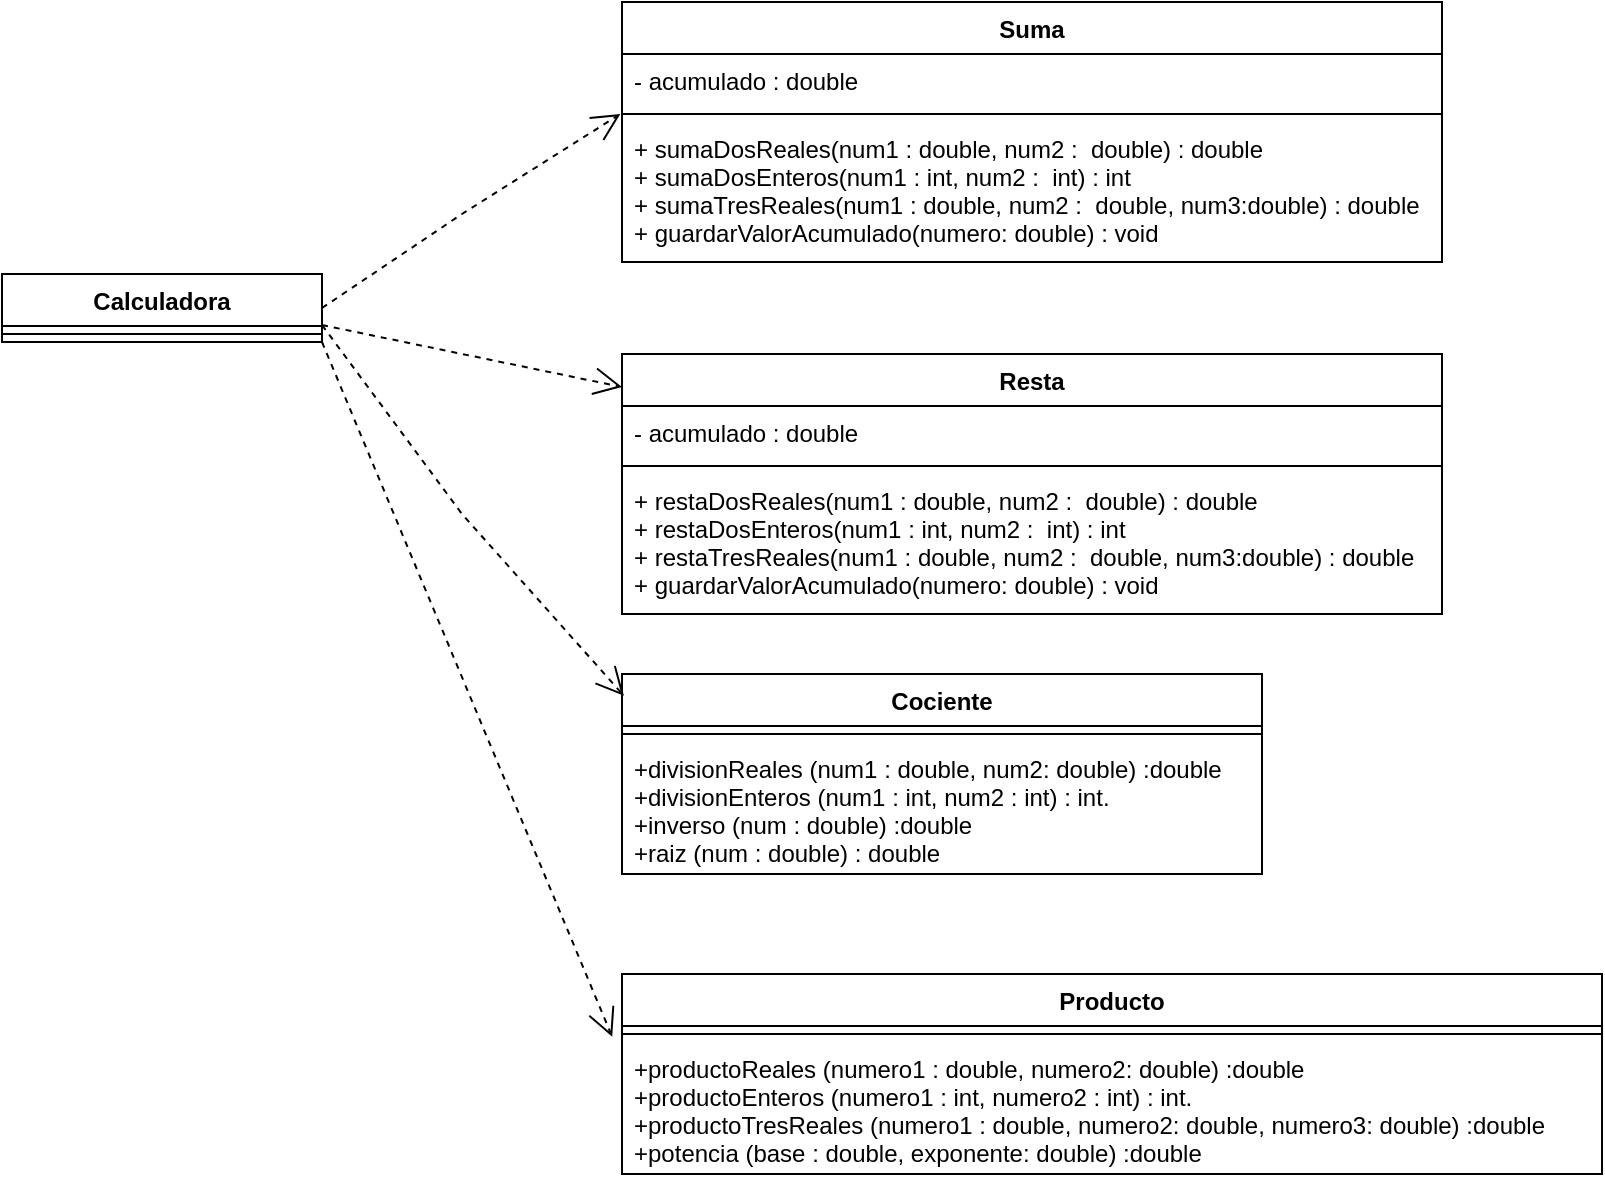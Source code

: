 <mxfile version="16.5.1" type="device"><diagram id="YdJj3rlG13K3du5tPW2P" name="Página-1"><mxGraphModel dx="868" dy="553" grid="1" gridSize="10" guides="1" tooltips="1" connect="1" arrows="1" fold="1" page="1" pageScale="1" pageWidth="827" pageHeight="1169" math="0" shadow="0"><root><mxCell id="0"/><mxCell id="1" parent="0"/><mxCell id="FQW_Z7WnbjGfYWR2CQNw-1" value="Calculadora" style="swimlane;fontStyle=1;align=center;verticalAlign=top;childLayout=stackLayout;horizontal=1;startSize=26;horizontalStack=0;resizeParent=1;resizeParentMax=0;resizeLast=0;collapsible=1;marginBottom=0;" parent="1" vertex="1"><mxGeometry x="40" y="210" width="160" height="34" as="geometry"/></mxCell><mxCell id="FQW_Z7WnbjGfYWR2CQNw-3" value="" style="line;strokeWidth=1;fillColor=none;align=left;verticalAlign=middle;spacingTop=-1;spacingLeft=3;spacingRight=3;rotatable=0;labelPosition=right;points=[];portConstraint=eastwest;" parent="FQW_Z7WnbjGfYWR2CQNw-1" vertex="1"><mxGeometry y="26" width="160" height="8" as="geometry"/></mxCell><mxCell id="FQW_Z7WnbjGfYWR2CQNw-5" value="Suma" style="swimlane;fontStyle=1;align=center;verticalAlign=top;childLayout=stackLayout;horizontal=1;startSize=26;horizontalStack=0;resizeParent=1;resizeParentMax=0;resizeLast=0;collapsible=1;marginBottom=0;" parent="1" vertex="1"><mxGeometry x="350" y="74" width="410" height="130" as="geometry"/></mxCell><mxCell id="FQW_Z7WnbjGfYWR2CQNw-6" value="- acumulado : double" style="text;strokeColor=none;fillColor=none;align=left;verticalAlign=top;spacingLeft=4;spacingRight=4;overflow=hidden;rotatable=0;points=[[0,0.5],[1,0.5]];portConstraint=eastwest;" parent="FQW_Z7WnbjGfYWR2CQNw-5" vertex="1"><mxGeometry y="26" width="410" height="26" as="geometry"/></mxCell><mxCell id="FQW_Z7WnbjGfYWR2CQNw-7" value="" style="line;strokeWidth=1;fillColor=none;align=left;verticalAlign=middle;spacingTop=-1;spacingLeft=3;spacingRight=3;rotatable=0;labelPosition=right;points=[];portConstraint=eastwest;" parent="FQW_Z7WnbjGfYWR2CQNw-5" vertex="1"><mxGeometry y="52" width="410" height="8" as="geometry"/></mxCell><mxCell id="FQW_Z7WnbjGfYWR2CQNw-8" value="+ sumaDosReales(num1 : double, num2 :  double) : double&#10;+ sumaDosEnteros(num1 : int, num2 :  int) : int&#10;+ sumaTresReales(num1 : double, num2 :  double, num3:double) : double&#10;+ guardarValorAcumulado(numero: double) : void" style="text;strokeColor=none;fillColor=none;align=left;verticalAlign=top;spacingLeft=4;spacingRight=4;overflow=hidden;rotatable=0;points=[[0,0.5],[1,0.5]];portConstraint=eastwest;" parent="FQW_Z7WnbjGfYWR2CQNw-5" vertex="1"><mxGeometry y="60" width="410" height="70" as="geometry"/></mxCell><mxCell id="FQW_Z7WnbjGfYWR2CQNw-9" value="Resta" style="swimlane;fontStyle=1;align=center;verticalAlign=top;childLayout=stackLayout;horizontal=1;startSize=26;horizontalStack=0;resizeParent=1;resizeParentMax=0;resizeLast=0;collapsible=1;marginBottom=0;" parent="1" vertex="1"><mxGeometry x="350" y="250" width="410" height="130" as="geometry"/></mxCell><mxCell id="FQW_Z7WnbjGfYWR2CQNw-10" value="- acumulado : double" style="text;strokeColor=none;fillColor=none;align=left;verticalAlign=top;spacingLeft=4;spacingRight=4;overflow=hidden;rotatable=0;points=[[0,0.5],[1,0.5]];portConstraint=eastwest;" parent="FQW_Z7WnbjGfYWR2CQNw-9" vertex="1"><mxGeometry y="26" width="410" height="26" as="geometry"/></mxCell><mxCell id="FQW_Z7WnbjGfYWR2CQNw-11" value="" style="line;strokeWidth=1;fillColor=none;align=left;verticalAlign=middle;spacingTop=-1;spacingLeft=3;spacingRight=3;rotatable=0;labelPosition=right;points=[];portConstraint=eastwest;" parent="FQW_Z7WnbjGfYWR2CQNw-9" vertex="1"><mxGeometry y="52" width="410" height="8" as="geometry"/></mxCell><mxCell id="FQW_Z7WnbjGfYWR2CQNw-12" value="+ restaDosReales(num1 : double, num2 :  double) : double&#10;+ restaDosEnteros(num1 : int, num2 :  int) : int&#10;+ restaTresReales(num1 : double, num2 :  double, num3:double) : double&#10;+ guardarValorAcumulado(numero: double) : void" style="text;strokeColor=none;fillColor=none;align=left;verticalAlign=top;spacingLeft=4;spacingRight=4;overflow=hidden;rotatable=0;points=[[0,0.5],[1,0.5]];portConstraint=eastwest;" parent="FQW_Z7WnbjGfYWR2CQNw-9" vertex="1"><mxGeometry y="60" width="410" height="70" as="geometry"/></mxCell><mxCell id="FQW_Z7WnbjGfYWR2CQNw-17" value="Producto" style="swimlane;fontStyle=1;align=center;verticalAlign=top;childLayout=stackLayout;horizontal=1;startSize=26;horizontalStack=0;resizeParent=1;resizeParentMax=0;resizeLast=0;collapsible=1;marginBottom=0;" parent="1" vertex="1"><mxGeometry x="350" y="560" width="490" height="100" as="geometry"/></mxCell><mxCell id="FQW_Z7WnbjGfYWR2CQNw-19" value="" style="line;strokeWidth=1;fillColor=none;align=left;verticalAlign=middle;spacingTop=-1;spacingLeft=3;spacingRight=3;rotatable=0;labelPosition=right;points=[];portConstraint=eastwest;" parent="FQW_Z7WnbjGfYWR2CQNw-17" vertex="1"><mxGeometry y="26" width="490" height="8" as="geometry"/></mxCell><mxCell id="FQW_Z7WnbjGfYWR2CQNw-20" value="+productoReales (numero1 : double, numero2: double) :double&#10;+productoEnteros (numero1 : int, numero2 : int) : int.&#10;+productoTresReales (numero1 : double, numero2: double, numero3: double) :double&#10;+potencia (base : double, exponente: double) :double" style="text;strokeColor=none;fillColor=none;align=left;verticalAlign=top;spacingLeft=4;spacingRight=4;overflow=hidden;rotatable=0;points=[[0,0.5],[1,0.5]];portConstraint=eastwest;" parent="FQW_Z7WnbjGfYWR2CQNw-17" vertex="1"><mxGeometry y="34" width="490" height="66" as="geometry"/></mxCell><mxCell id="FQW_Z7WnbjGfYWR2CQNw-21" value="Cociente" style="swimlane;fontStyle=1;align=center;verticalAlign=top;childLayout=stackLayout;horizontal=1;startSize=26;horizontalStack=0;resizeParent=1;resizeParentMax=0;resizeLast=0;collapsible=1;marginBottom=0;" parent="1" vertex="1"><mxGeometry x="350" y="410" width="320" height="100" as="geometry"/></mxCell><mxCell id="FQW_Z7WnbjGfYWR2CQNw-22" value="" style="line;strokeWidth=1;fillColor=none;align=left;verticalAlign=middle;spacingTop=-1;spacingLeft=3;spacingRight=3;rotatable=0;labelPosition=right;points=[];portConstraint=eastwest;" parent="FQW_Z7WnbjGfYWR2CQNw-21" vertex="1"><mxGeometry y="26" width="320" height="8" as="geometry"/></mxCell><mxCell id="FQW_Z7WnbjGfYWR2CQNw-23" value="+divisionReales (num1 : double, num2: double) :double&#10;+divisionEnteros (num1 : int, num2 : int) : int.&#10;+inverso (num : double) :double&#10;+raiz (num : double) : double" style="text;strokeColor=none;fillColor=none;align=left;verticalAlign=top;spacingLeft=4;spacingRight=4;overflow=hidden;rotatable=0;points=[[0,0.5],[1,0.5]];portConstraint=eastwest;" parent="FQW_Z7WnbjGfYWR2CQNw-21" vertex="1"><mxGeometry y="34" width="320" height="66" as="geometry"/></mxCell><mxCell id="FQW_Z7WnbjGfYWR2CQNw-24" value="" style="endArrow=open;endSize=12;dashed=1;html=1;rounded=0;exitX=1;exitY=0.5;exitDx=0;exitDy=0;entryX=-0.002;entryY=-0.057;entryDx=0;entryDy=0;entryPerimeter=0;" parent="1" source="FQW_Z7WnbjGfYWR2CQNw-1" target="FQW_Z7WnbjGfYWR2CQNw-8" edge="1"><mxGeometry x="0.333" y="73" width="160" relative="1" as="geometry"><mxPoint x="330" y="390" as="sourcePoint"/><mxPoint x="250" y="227" as="targetPoint"/><Array as="points"><mxPoint x="270" y="180"/></Array><mxPoint as="offset"/></mxGeometry></mxCell><mxCell id="FQW_Z7WnbjGfYWR2CQNw-27" value="" style="endArrow=open;endSize=12;dashed=1;html=1;rounded=0;exitX=1;exitY=0.75;exitDx=0;exitDy=0;entryX=-0.002;entryY=-0.057;entryDx=0;entryDy=0;entryPerimeter=0;" parent="1" source="FQW_Z7WnbjGfYWR2CQNw-1" edge="1"><mxGeometry x="0.333" y="73" width="160" relative="1" as="geometry"><mxPoint x="200.82" y="363.5" as="sourcePoint"/><mxPoint x="350.0" y="266.51" as="targetPoint"/><Array as="points"/><mxPoint as="offset"/></mxGeometry></mxCell><mxCell id="FQW_Z7WnbjGfYWR2CQNw-28" value="" style="endArrow=open;endSize=12;dashed=1;html=1;rounded=0;exitX=1;exitY=0.75;exitDx=0;exitDy=0;entryX=0.003;entryY=0.109;entryDx=0;entryDy=0;entryPerimeter=0;" parent="1" source="FQW_Z7WnbjGfYWR2CQNw-1" target="FQW_Z7WnbjGfYWR2CQNw-21" edge="1"><mxGeometry x="0.333" y="73" width="160" relative="1" as="geometry"><mxPoint x="45.41" y="446.99" as="sourcePoint"/><mxPoint x="194.59" y="350" as="targetPoint"/><Array as="points"><mxPoint x="270" y="330"/></Array><mxPoint as="offset"/></mxGeometry></mxCell><mxCell id="FQW_Z7WnbjGfYWR2CQNw-29" value="" style="endArrow=open;endSize=12;dashed=1;html=1;rounded=0;exitX=1;exitY=1;exitDx=0;exitDy=0;entryX=-0.01;entryY=-0.039;entryDx=0;entryDy=0;entryPerimeter=0;" parent="1" source="FQW_Z7WnbjGfYWR2CQNw-1" target="FQW_Z7WnbjGfYWR2CQNw-20" edge="1"><mxGeometry x="0.333" y="73" width="160" relative="1" as="geometry"><mxPoint x="60" y="466.99" as="sourcePoint"/><mxPoint x="209.18" y="370" as="targetPoint"/><Array as="points"/><mxPoint as="offset"/></mxGeometry></mxCell></root></mxGraphModel></diagram></mxfile>